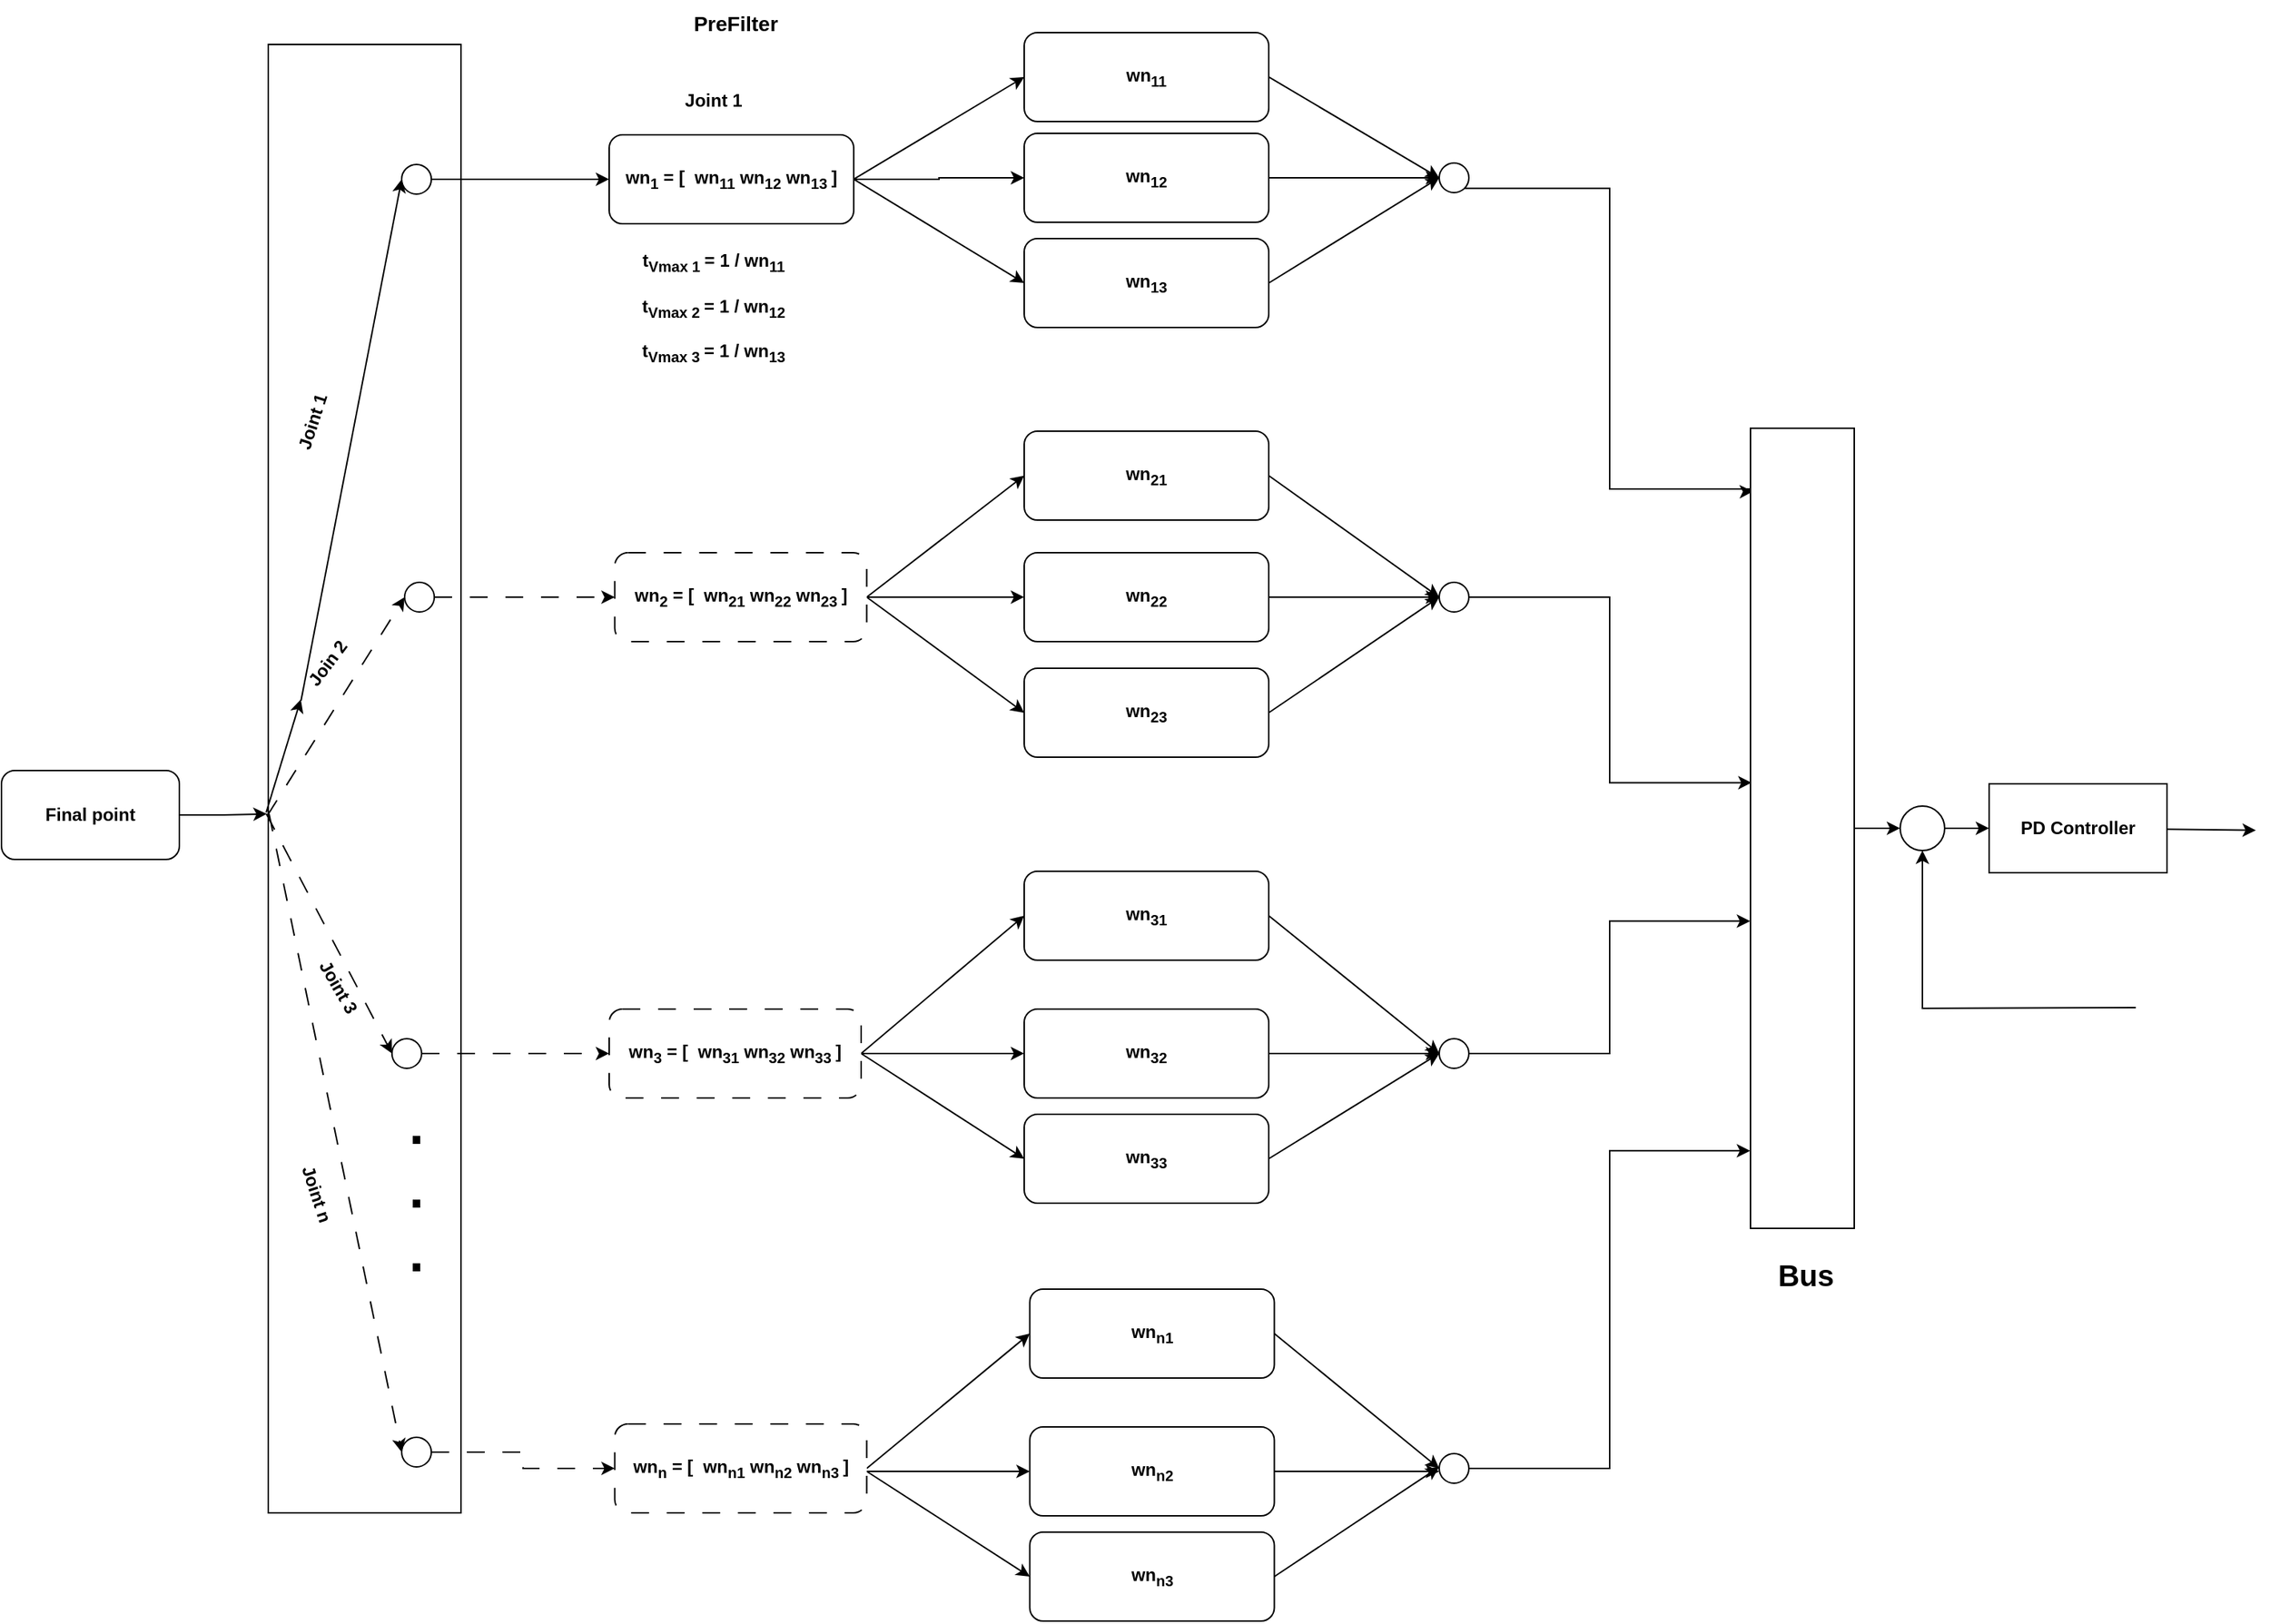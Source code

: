 <mxfile version="28.0.6">
  <diagram name="Page-1" id="R90nyv3Rz4XIFROkiVHW">
    <mxGraphModel dx="2194" dy="1491" grid="1" gridSize="10" guides="1" tooltips="1" connect="1" arrows="1" fold="1" page="1" pageScale="1" pageWidth="1600" pageHeight="1200" math="0" shadow="0">
      <root>
        <mxCell id="0" />
        <mxCell id="1" parent="0" />
        <mxCell id="VEcleJbjVKj4uxB_E78X-13" style="rounded=0;orthogonalLoop=1;jettySize=auto;html=1;exitX=1;exitY=0.5;exitDx=0;exitDy=0;entryX=0;entryY=0.5;entryDx=0;entryDy=0;" edge="1" parent="1" source="3E_d9uGPmS8snrze4PGS-16" target="VEcleJbjVKj4uxB_E78X-3">
          <mxGeometry relative="1" as="geometry" />
        </mxCell>
        <mxCell id="VEcleJbjVKj4uxB_E78X-14" style="edgeStyle=orthogonalEdgeStyle;rounded=0;orthogonalLoop=1;jettySize=auto;html=1;exitX=1;exitY=0.5;exitDx=0;exitDy=0;entryX=0;entryY=0.5;entryDx=0;entryDy=0;" edge="1" parent="1" source="3E_d9uGPmS8snrze4PGS-16" target="VEcleJbjVKj4uxB_E78X-4">
          <mxGeometry relative="1" as="geometry" />
        </mxCell>
        <mxCell id="VEcleJbjVKj4uxB_E78X-15" style="rounded=0;orthogonalLoop=1;jettySize=auto;html=1;exitX=1;exitY=0.5;exitDx=0;exitDy=0;entryX=0;entryY=0.5;entryDx=0;entryDy=0;" edge="1" parent="1" source="3E_d9uGPmS8snrze4PGS-16" target="VEcleJbjVKj4uxB_E78X-5">
          <mxGeometry relative="1" as="geometry" />
        </mxCell>
        <mxCell id="3E_d9uGPmS8snrze4PGS-16" value="wn&lt;sub&gt;1&lt;/sub&gt; = [&amp;nbsp; wn&lt;sub&gt;11&lt;/sub&gt; wn&lt;sub&gt;12&lt;/sub&gt;&amp;nbsp;wn&lt;sub&gt;13&amp;nbsp;&lt;/sub&gt;]" style="rounded=1;whiteSpace=wrap;html=1;shadow=0;fontStyle=1" parent="1" vertex="1">
          <mxGeometry x="430" y="90.98" width="165" height="60" as="geometry" />
        </mxCell>
        <mxCell id="3E_d9uGPmS8snrze4PGS-25" value="Final point" style="rounded=1;whiteSpace=wrap;html=1;shadow=0;fontStyle=1" parent="1" vertex="1">
          <mxGeometry x="20" y="519.99" width="120" height="60" as="geometry" />
        </mxCell>
        <mxCell id="3E_d9uGPmS8snrze4PGS-33" value="" style="rounded=0;orthogonalLoop=1;jettySize=auto;html=1;fontStyle=1" parent="1" source="3E_d9uGPmS8snrze4PGS-29" target="3E_d9uGPmS8snrze4PGS-32" edge="1">
          <mxGeometry relative="1" as="geometry" />
        </mxCell>
        <mxCell id="3E_d9uGPmS8snrze4PGS-29" value="" style="ellipse;whiteSpace=wrap;html=1;fontStyle=1" parent="1" vertex="1">
          <mxGeometry x="1301" y="543.99" width="30" height="30" as="geometry" />
        </mxCell>
        <mxCell id="3E_d9uGPmS8snrze4PGS-35" value="" style="rounded=0;orthogonalLoop=1;jettySize=auto;html=1;fontStyle=1" parent="1" source="3E_d9uGPmS8snrze4PGS-32" edge="1">
          <mxGeometry relative="1" as="geometry">
            <mxPoint x="1541" y="560.323" as="targetPoint" />
          </mxGeometry>
        </mxCell>
        <mxCell id="VEcleJbjVKj4uxB_E78X-68" style="edgeStyle=orthogonalEdgeStyle;rounded=0;orthogonalLoop=1;jettySize=auto;html=1;entryX=0.5;entryY=1;entryDx=0;entryDy=0;" edge="1" parent="1" target="3E_d9uGPmS8snrze4PGS-29">
          <mxGeometry relative="1" as="geometry">
            <mxPoint x="1460" y="680" as="sourcePoint" />
          </mxGeometry>
        </mxCell>
        <mxCell id="3E_d9uGPmS8snrze4PGS-32" value="PD Controller" style="whiteSpace=wrap;html=1;fontStyle=1" parent="1" vertex="1">
          <mxGeometry x="1361" y="528.99" width="120" height="60" as="geometry" />
        </mxCell>
        <mxCell id="VEcleJbjVKj4uxB_E78X-16" style="rounded=0;orthogonalLoop=1;jettySize=auto;html=1;exitX=1;exitY=0.5;exitDx=0;exitDy=0;entryX=0;entryY=0.5;entryDx=0;entryDy=0;" edge="1" parent="1" source="GmHCTYgidwJcOvD8zUk5-22" target="VEcleJbjVKj4uxB_E78X-6">
          <mxGeometry relative="1" as="geometry" />
        </mxCell>
        <mxCell id="VEcleJbjVKj4uxB_E78X-17" style="edgeStyle=orthogonalEdgeStyle;rounded=0;orthogonalLoop=1;jettySize=auto;html=1;exitX=1;exitY=0.5;exitDx=0;exitDy=0;entryX=0;entryY=0.5;entryDx=0;entryDy=0;" edge="1" parent="1" source="GmHCTYgidwJcOvD8zUk5-22" target="VEcleJbjVKj4uxB_E78X-7">
          <mxGeometry relative="1" as="geometry" />
        </mxCell>
        <mxCell id="VEcleJbjVKj4uxB_E78X-18" style="rounded=0;orthogonalLoop=1;jettySize=auto;html=1;exitX=1;exitY=0.5;exitDx=0;exitDy=0;entryX=0;entryY=0.5;entryDx=0;entryDy=0;" edge="1" parent="1" source="GmHCTYgidwJcOvD8zUk5-22" target="VEcleJbjVKj4uxB_E78X-8">
          <mxGeometry relative="1" as="geometry" />
        </mxCell>
        <mxCell id="GmHCTYgidwJcOvD8zUk5-22" value="wn&lt;sub&gt;2&lt;/sub&gt; = [&amp;nbsp; wn&lt;sub&gt;21&lt;/sub&gt;&amp;nbsp;wn&lt;sub&gt;22&lt;/sub&gt;&amp;nbsp;wn&lt;sub&gt;23&amp;nbsp;&lt;/sub&gt;]" style="rounded=1;whiteSpace=wrap;html=1;shadow=0;dashed=1;dashPattern=12 12;fontStyle=1" parent="1" vertex="1">
          <mxGeometry x="433.75" y="373" width="170" height="60" as="geometry" />
        </mxCell>
        <mxCell id="VEcleJbjVKj4uxB_E78X-19" style="rounded=0;orthogonalLoop=1;jettySize=auto;html=1;exitX=1;exitY=0.5;exitDx=0;exitDy=0;entryX=0;entryY=0.5;entryDx=0;entryDy=0;" edge="1" parent="1" source="1lQt2iCKs8pIlGNOvXYT-6" target="VEcleJbjVKj4uxB_E78X-9">
          <mxGeometry relative="1" as="geometry" />
        </mxCell>
        <mxCell id="VEcleJbjVKj4uxB_E78X-20" style="rounded=0;orthogonalLoop=1;jettySize=auto;html=1;exitX=1;exitY=0.5;exitDx=0;exitDy=0;entryX=0;entryY=0.5;entryDx=0;entryDy=0;" edge="1" parent="1" source="1lQt2iCKs8pIlGNOvXYT-6" target="VEcleJbjVKj4uxB_E78X-10">
          <mxGeometry relative="1" as="geometry" />
        </mxCell>
        <mxCell id="VEcleJbjVKj4uxB_E78X-21" style="rounded=0;orthogonalLoop=1;jettySize=auto;html=1;exitX=1;exitY=0.5;exitDx=0;exitDy=0;entryX=0;entryY=0.5;entryDx=0;entryDy=0;" edge="1" parent="1" source="1lQt2iCKs8pIlGNOvXYT-6" target="VEcleJbjVKj4uxB_E78X-11">
          <mxGeometry relative="1" as="geometry" />
        </mxCell>
        <mxCell id="1lQt2iCKs8pIlGNOvXYT-6" value="wn&lt;sub&gt;3&lt;/sub&gt; = [&amp;nbsp; wn&lt;sub&gt;31&lt;/sub&gt;&amp;nbsp;wn&lt;sub&gt;32&lt;/sub&gt;&amp;nbsp;wn&lt;sub&gt;33&amp;nbsp;&lt;/sub&gt;]" style="rounded=1;whiteSpace=wrap;html=1;shadow=0;dashed=1;dashPattern=12 12;fontStyle=1;spacing=0;" parent="1" vertex="1">
          <mxGeometry x="430" y="680.99" width="170" height="60" as="geometry" />
        </mxCell>
        <mxCell id="rxIv7JKoTVmc35k2_a1N-99" value="&lt;b&gt;&lt;font style=&quot;font-size: 14px;&quot;&gt;Bus&lt;/font&gt;&lt;/b&gt;" style="text;html=1;align=center;verticalAlign=middle;resizable=0;points=[];autosize=1;strokeColor=none;fillColor=none;" parent="1" vertex="1">
          <mxGeometry x="240" y="192" width="50" height="30" as="geometry" />
        </mxCell>
        <mxCell id="rxIv7JKoTVmc35k2_a1N-78" value="" style="rounded=0;whiteSpace=wrap;html=1;container=0;" parent="1" vertex="1">
          <mxGeometry x="200" y="30" width="130" height="991" as="geometry" />
        </mxCell>
        <mxCell id="B_tfwksmqr3Z3jyx1dYL-7" style="edgeStyle=orthogonalEdgeStyle;rounded=0;orthogonalLoop=1;jettySize=auto;html=1;exitX=1;exitY=0.5;exitDx=0;exitDy=0;" parent="1" source="rxIv7JKoTVmc35k2_a1N-79" target="3E_d9uGPmS8snrze4PGS-16" edge="1">
          <mxGeometry relative="1" as="geometry" />
        </mxCell>
        <mxCell id="rxIv7JKoTVmc35k2_a1N-79" value="" style="ellipse;whiteSpace=wrap;html=1;aspect=fixed;container=0;" parent="1" vertex="1">
          <mxGeometry x="290" y="110.98" width="20" height="20" as="geometry" />
        </mxCell>
        <mxCell id="B_tfwksmqr3Z3jyx1dYL-8" style="edgeStyle=orthogonalEdgeStyle;rounded=0;orthogonalLoop=1;jettySize=auto;html=1;exitX=1;exitY=0.5;exitDx=0;exitDy=0;dashed=1;dashPattern=12 12;" parent="1" source="rxIv7JKoTVmc35k2_a1N-80" target="GmHCTYgidwJcOvD8zUk5-22" edge="1">
          <mxGeometry relative="1" as="geometry" />
        </mxCell>
        <mxCell id="rxIv7JKoTVmc35k2_a1N-80" value="" style="ellipse;whiteSpace=wrap;html=1;aspect=fixed;container=0;" parent="1" vertex="1">
          <mxGeometry x="292" y="393" width="20" height="20" as="geometry" />
        </mxCell>
        <mxCell id="B_tfwksmqr3Z3jyx1dYL-9" style="edgeStyle=orthogonalEdgeStyle;rounded=0;orthogonalLoop=1;jettySize=auto;html=1;exitX=1;exitY=0.5;exitDx=0;exitDy=0;entryX=0;entryY=0.5;entryDx=0;entryDy=0;dashed=1;dashPattern=12 12;" parent="1" source="rxIv7JKoTVmc35k2_a1N-81" target="1lQt2iCKs8pIlGNOvXYT-6" edge="1">
          <mxGeometry relative="1" as="geometry" />
        </mxCell>
        <mxCell id="rxIv7JKoTVmc35k2_a1N-81" value="" style="ellipse;whiteSpace=wrap;html=1;aspect=fixed;container=0;" parent="1" vertex="1">
          <mxGeometry x="283.45" y="700.99" width="20" height="20" as="geometry" />
        </mxCell>
        <mxCell id="B_tfwksmqr3Z3jyx1dYL-10" style="edgeStyle=orthogonalEdgeStyle;rounded=0;orthogonalLoop=1;jettySize=auto;html=1;exitX=1;exitY=0.5;exitDx=0;exitDy=0;entryX=0;entryY=0.5;entryDx=0;entryDy=0;dashed=1;dashPattern=12 12;" parent="1" source="B_tfwksmqr3Z3jyx1dYL-6" target="B_tfwksmqr3Z3jyx1dYL-4" edge="1">
          <mxGeometry relative="1" as="geometry" />
        </mxCell>
        <mxCell id="B_tfwksmqr3Z3jyx1dYL-6" value="" style="ellipse;whiteSpace=wrap;html=1;aspect=fixed;container=0;" parent="1" vertex="1">
          <mxGeometry x="290" y="970" width="20" height="20" as="geometry" />
        </mxCell>
        <mxCell id="B_tfwksmqr3Z3jyx1dYL-11" style="edgeStyle=orthogonalEdgeStyle;rounded=0;orthogonalLoop=1;jettySize=auto;html=1;exitX=1;exitY=0.5;exitDx=0;exitDy=0;entryX=-0.008;entryY=0.524;entryDx=0;entryDy=0;entryPerimeter=0;" parent="1" source="3E_d9uGPmS8snrze4PGS-25" target="rxIv7JKoTVmc35k2_a1N-78" edge="1">
          <mxGeometry relative="1" as="geometry" />
        </mxCell>
        <mxCell id="B_tfwksmqr3Z3jyx1dYL-14" style="rounded=0;orthogonalLoop=1;jettySize=auto;html=1;exitX=-0.011;exitY=0.523;exitDx=0;exitDy=0;entryX=0;entryY=0.5;entryDx=0;entryDy=0;exitPerimeter=0;" parent="1" source="B_tfwksmqr3Z3jyx1dYL-32" target="rxIv7JKoTVmc35k2_a1N-79" edge="1">
          <mxGeometry relative="1" as="geometry" />
        </mxCell>
        <mxCell id="B_tfwksmqr3Z3jyx1dYL-15" style="rounded=0;orthogonalLoop=1;jettySize=auto;html=1;exitX=-0.004;exitY=0.525;exitDx=0;exitDy=0;entryX=0;entryY=0.5;entryDx=0;entryDy=0;exitPerimeter=0;dashed=1;dashPattern=12 12;" parent="1" source="rxIv7JKoTVmc35k2_a1N-78" target="rxIv7JKoTVmc35k2_a1N-80" edge="1">
          <mxGeometry relative="1" as="geometry" />
        </mxCell>
        <mxCell id="B_tfwksmqr3Z3jyx1dYL-16" style="rounded=0;orthogonalLoop=1;jettySize=auto;html=1;exitX=-0.01;exitY=0.524;exitDx=0;exitDy=0;entryX=0;entryY=0.5;entryDx=0;entryDy=0;exitPerimeter=0;dashed=1;dashPattern=12 12;" parent="1" source="rxIv7JKoTVmc35k2_a1N-78" target="rxIv7JKoTVmc35k2_a1N-81" edge="1">
          <mxGeometry relative="1" as="geometry" />
        </mxCell>
        <mxCell id="B_tfwksmqr3Z3jyx1dYL-18" style="rounded=0;orthogonalLoop=1;jettySize=auto;html=1;exitX=0.004;exitY=0.524;exitDx=0;exitDy=0;entryX=0;entryY=0.5;entryDx=0;entryDy=0;exitPerimeter=0;dashed=1;dashPattern=12 12;" parent="1" source="rxIv7JKoTVmc35k2_a1N-78" target="B_tfwksmqr3Z3jyx1dYL-6" edge="1">
          <mxGeometry relative="1" as="geometry" />
        </mxCell>
        <mxCell id="B_tfwksmqr3Z3jyx1dYL-19" value="&lt;font&gt;.&lt;/font&gt;&lt;div&gt;&lt;font&gt;.&lt;/font&gt;&lt;/div&gt;&lt;div&gt;&lt;font&gt;.&lt;/font&gt;&lt;/div&gt;" style="text;html=1;align=center;verticalAlign=middle;whiteSpace=wrap;rounded=0;fontStyle=1;fontSize=36;" parent="1" vertex="1">
          <mxGeometry x="270" y="787" width="60" height="30" as="geometry" />
        </mxCell>
        <mxCell id="B_tfwksmqr3Z3jyx1dYL-20" value="Joint 1" style="text;html=1;align=center;verticalAlign=middle;resizable=0;points=[];autosize=1;strokeColor=none;fillColor=none;rotation=288;fontStyle=1" parent="1" vertex="1">
          <mxGeometry x="200" y="270" width="60" height="30" as="geometry" />
        </mxCell>
        <mxCell id="B_tfwksmqr3Z3jyx1dYL-36" value="Joint 3" style="text;html=1;align=center;verticalAlign=middle;resizable=0;points=[];autosize=1;strokeColor=none;fillColor=none;rotation=60;fontStyle=1" parent="1" vertex="1">
          <mxGeometry x="217.043" y="650.979" width="60" height="30" as="geometry" />
        </mxCell>
        <mxCell id="B_tfwksmqr3Z3jyx1dYL-37" value="Joint n" style="text;html=1;align=center;verticalAlign=middle;resizable=0;points=[];autosize=1;strokeColor=none;fillColor=none;rotation=72;fontStyle=1" parent="1" vertex="1">
          <mxGeometry x="202.453" y="790.988" width="60" height="30" as="geometry" />
        </mxCell>
        <mxCell id="B_tfwksmqr3Z3jyx1dYL-47" value="&lt;font style=&quot;font-size: 14px;&quot;&gt;&lt;b style=&quot;&quot;&gt;PreFilter&lt;/b&gt;&lt;/font&gt;" style="text;html=1;align=center;verticalAlign=middle;resizable=0;points=[];autosize=1;strokeColor=none;fillColor=none;" parent="1" vertex="1">
          <mxGeometry x="475" y="0.98" width="80" height="30" as="geometry" />
        </mxCell>
        <mxCell id="364qTndSAmlMqb1oK363-6" value="&lt;font style=&quot;font-size: 22px;&quot;&gt;&lt;b&gt;X&lt;/b&gt;&lt;/font&gt;" style="text;html=1;align=center;verticalAlign=middle;whiteSpace=wrap;rounded=0;" parent="1" vertex="1">
          <mxGeometry x="1206.75" y="478.01" width="60" height="30" as="geometry" />
        </mxCell>
        <mxCell id="VEcleJbjVKj4uxB_E78X-2" value="&lt;b&gt;Joint 1&lt;/b&gt;" style="text;html=1;align=center;verticalAlign=middle;resizable=0;points=[];autosize=1;strokeColor=none;fillColor=none;" vertex="1" parent="1">
          <mxGeometry x="470" y="52.98" width="60" height="30" as="geometry" />
        </mxCell>
        <mxCell id="VEcleJbjVKj4uxB_E78X-36" style="rounded=0;orthogonalLoop=1;jettySize=auto;html=1;exitX=1;exitY=0.5;exitDx=0;exitDy=0;entryX=0;entryY=0.5;entryDx=0;entryDy=0;" edge="1" parent="1" source="VEcleJbjVKj4uxB_E78X-3" target="VEcleJbjVKj4uxB_E78X-32">
          <mxGeometry relative="1" as="geometry" />
        </mxCell>
        <mxCell id="VEcleJbjVKj4uxB_E78X-3" value="wn&lt;sub&gt;11&lt;/sub&gt;" style="rounded=1;whiteSpace=wrap;html=1;shadow=0;fontStyle=1" vertex="1" parent="1">
          <mxGeometry x="710" y="21.98" width="165" height="60" as="geometry" />
        </mxCell>
        <mxCell id="VEcleJbjVKj4uxB_E78X-37" style="rounded=0;orthogonalLoop=1;jettySize=auto;html=1;exitX=1;exitY=0.5;exitDx=0;exitDy=0;entryX=0;entryY=0.5;entryDx=0;entryDy=0;" edge="1" parent="1" source="VEcleJbjVKj4uxB_E78X-4" target="VEcleJbjVKj4uxB_E78X-32">
          <mxGeometry relative="1" as="geometry" />
        </mxCell>
        <mxCell id="VEcleJbjVKj4uxB_E78X-4" value="wn&lt;sub&gt;12&lt;/sub&gt;" style="rounded=1;whiteSpace=wrap;html=1;shadow=0;fontStyle=1" vertex="1" parent="1">
          <mxGeometry x="710" y="90.0" width="165" height="60" as="geometry" />
        </mxCell>
        <mxCell id="VEcleJbjVKj4uxB_E78X-39" style="rounded=0;orthogonalLoop=1;jettySize=auto;html=1;exitX=1;exitY=0.5;exitDx=0;exitDy=0;entryX=0;entryY=0.5;entryDx=0;entryDy=0;" edge="1" parent="1" source="VEcleJbjVKj4uxB_E78X-5" target="VEcleJbjVKj4uxB_E78X-32">
          <mxGeometry relative="1" as="geometry" />
        </mxCell>
        <mxCell id="VEcleJbjVKj4uxB_E78X-5" value="wn&lt;sub&gt;13&lt;/sub&gt;" style="rounded=1;whiteSpace=wrap;html=1;shadow=0;fontStyle=1" vertex="1" parent="1">
          <mxGeometry x="710" y="160.99" width="165" height="60" as="geometry" />
        </mxCell>
        <mxCell id="VEcleJbjVKj4uxB_E78X-40" style="rounded=0;orthogonalLoop=1;jettySize=auto;html=1;exitX=1;exitY=0.5;exitDx=0;exitDy=0;entryX=0;entryY=0.5;entryDx=0;entryDy=0;" edge="1" parent="1" source="VEcleJbjVKj4uxB_E78X-6" target="VEcleJbjVKj4uxB_E78X-33">
          <mxGeometry relative="1" as="geometry" />
        </mxCell>
        <mxCell id="VEcleJbjVKj4uxB_E78X-6" value="wn&lt;sub&gt;21&lt;/sub&gt;" style="rounded=1;whiteSpace=wrap;html=1;shadow=0;fontStyle=1" vertex="1" parent="1">
          <mxGeometry x="710" y="290.99" width="165" height="60" as="geometry" />
        </mxCell>
        <mxCell id="VEcleJbjVKj4uxB_E78X-41" style="rounded=0;orthogonalLoop=1;jettySize=auto;html=1;exitX=1;exitY=0.5;exitDx=0;exitDy=0;entryX=0;entryY=0.5;entryDx=0;entryDy=0;" edge="1" parent="1" source="VEcleJbjVKj4uxB_E78X-7" target="VEcleJbjVKj4uxB_E78X-33">
          <mxGeometry relative="1" as="geometry" />
        </mxCell>
        <mxCell id="VEcleJbjVKj4uxB_E78X-7" value="wn&lt;sub&gt;22&lt;/sub&gt;" style="rounded=1;whiteSpace=wrap;html=1;shadow=0;fontStyle=1" vertex="1" parent="1">
          <mxGeometry x="710" y="372.99" width="165" height="60" as="geometry" />
        </mxCell>
        <mxCell id="VEcleJbjVKj4uxB_E78X-42" style="rounded=0;orthogonalLoop=1;jettySize=auto;html=1;exitX=1;exitY=0.5;exitDx=0;exitDy=0;entryX=0;entryY=0.5;entryDx=0;entryDy=0;" edge="1" parent="1" source="VEcleJbjVKj4uxB_E78X-8" target="VEcleJbjVKj4uxB_E78X-33">
          <mxGeometry relative="1" as="geometry" />
        </mxCell>
        <mxCell id="VEcleJbjVKj4uxB_E78X-8" value="wn&lt;sub&gt;23&lt;/sub&gt;" style="rounded=1;whiteSpace=wrap;html=1;shadow=0;fontStyle=1" vertex="1" parent="1">
          <mxGeometry x="710" y="450.99" width="165" height="60" as="geometry" />
        </mxCell>
        <mxCell id="VEcleJbjVKj4uxB_E78X-44" style="rounded=0;orthogonalLoop=1;jettySize=auto;html=1;exitX=1;exitY=0.5;exitDx=0;exitDy=0;entryX=0;entryY=0.5;entryDx=0;entryDy=0;" edge="1" parent="1" source="VEcleJbjVKj4uxB_E78X-9" target="VEcleJbjVKj4uxB_E78X-34">
          <mxGeometry relative="1" as="geometry" />
        </mxCell>
        <mxCell id="VEcleJbjVKj4uxB_E78X-9" value="wn&lt;sub&gt;31&lt;/sub&gt;" style="rounded=1;whiteSpace=wrap;html=1;shadow=0;fontStyle=1" vertex="1" parent="1">
          <mxGeometry x="710" y="587.99" width="165" height="60" as="geometry" />
        </mxCell>
        <mxCell id="VEcleJbjVKj4uxB_E78X-45" style="rounded=0;orthogonalLoop=1;jettySize=auto;html=1;exitX=1;exitY=0.5;exitDx=0;exitDy=0;entryX=0;entryY=0.5;entryDx=0;entryDy=0;" edge="1" parent="1" source="VEcleJbjVKj4uxB_E78X-10" target="VEcleJbjVKj4uxB_E78X-34">
          <mxGeometry relative="1" as="geometry" />
        </mxCell>
        <mxCell id="VEcleJbjVKj4uxB_E78X-10" value="wn&lt;sub&gt;32&lt;/sub&gt;" style="rounded=1;whiteSpace=wrap;html=1;shadow=0;fontStyle=1" vertex="1" parent="1">
          <mxGeometry x="710" y="680.99" width="165" height="60" as="geometry" />
        </mxCell>
        <mxCell id="VEcleJbjVKj4uxB_E78X-46" style="rounded=0;orthogonalLoop=1;jettySize=auto;html=1;exitX=1;exitY=0.5;exitDx=0;exitDy=0;entryX=0;entryY=0.5;entryDx=0;entryDy=0;" edge="1" parent="1" source="VEcleJbjVKj4uxB_E78X-11" target="VEcleJbjVKj4uxB_E78X-34">
          <mxGeometry relative="1" as="geometry" />
        </mxCell>
        <mxCell id="VEcleJbjVKj4uxB_E78X-11" value="wn&lt;sub&gt;33&lt;/sub&gt;" style="rounded=1;whiteSpace=wrap;html=1;shadow=0;fontStyle=1" vertex="1" parent="1">
          <mxGeometry x="710" y="752" width="165" height="60" as="geometry" />
        </mxCell>
        <mxCell id="VEcleJbjVKj4uxB_E78X-22" style="rounded=0;orthogonalLoop=1;jettySize=auto;html=1;exitX=1;exitY=0.5;exitDx=0;exitDy=0;entryX=0;entryY=0.5;entryDx=0;entryDy=0;" edge="1" parent="1" target="VEcleJbjVKj4uxB_E78X-25" source="B_tfwksmqr3Z3jyx1dYL-4">
          <mxGeometry relative="1" as="geometry">
            <mxPoint x="603.75" y="993.01" as="sourcePoint" />
          </mxGeometry>
        </mxCell>
        <mxCell id="VEcleJbjVKj4uxB_E78X-23" style="rounded=0;orthogonalLoop=1;jettySize=auto;html=1;exitX=1;exitY=0.5;exitDx=0;exitDy=0;entryX=0;entryY=0.5;entryDx=0;entryDy=0;" edge="1" parent="1" target="VEcleJbjVKj4uxB_E78X-26">
          <mxGeometry relative="1" as="geometry">
            <mxPoint x="603.75" y="993.01" as="sourcePoint" />
          </mxGeometry>
        </mxCell>
        <mxCell id="VEcleJbjVKj4uxB_E78X-24" style="rounded=0;orthogonalLoop=1;jettySize=auto;html=1;exitX=1;exitY=0.5;exitDx=0;exitDy=0;entryX=0;entryY=0.5;entryDx=0;entryDy=0;" edge="1" parent="1" target="VEcleJbjVKj4uxB_E78X-27">
          <mxGeometry relative="1" as="geometry">
            <mxPoint x="603.75" y="993.01" as="sourcePoint" />
          </mxGeometry>
        </mxCell>
        <mxCell id="VEcleJbjVKj4uxB_E78X-47" style="rounded=0;orthogonalLoop=1;jettySize=auto;html=1;exitX=1;exitY=0.5;exitDx=0;exitDy=0;entryX=0;entryY=0.5;entryDx=0;entryDy=0;" edge="1" parent="1" source="VEcleJbjVKj4uxB_E78X-25" target="VEcleJbjVKj4uxB_E78X-35">
          <mxGeometry relative="1" as="geometry" />
        </mxCell>
        <mxCell id="VEcleJbjVKj4uxB_E78X-25" value="wn&lt;sub&gt;n1&lt;/sub&gt;" style="rounded=1;whiteSpace=wrap;html=1;shadow=0;fontStyle=1" vertex="1" parent="1">
          <mxGeometry x="713.75" y="870" width="165" height="60" as="geometry" />
        </mxCell>
        <mxCell id="VEcleJbjVKj4uxB_E78X-48" style="rounded=0;orthogonalLoop=1;jettySize=auto;html=1;exitX=1;exitY=0.5;exitDx=0;exitDy=0;" edge="1" parent="1" source="VEcleJbjVKj4uxB_E78X-26">
          <mxGeometry relative="1" as="geometry">
            <mxPoint x="990" y="993" as="targetPoint" />
          </mxGeometry>
        </mxCell>
        <mxCell id="VEcleJbjVKj4uxB_E78X-26" value="wn&lt;sub&gt;n2&lt;/sub&gt;" style="rounded=1;whiteSpace=wrap;html=1;shadow=0;fontStyle=1" vertex="1" parent="1">
          <mxGeometry x="713.75" y="963" width="165" height="60" as="geometry" />
        </mxCell>
        <mxCell id="VEcleJbjVKj4uxB_E78X-49" style="rounded=0;orthogonalLoop=1;jettySize=auto;html=1;exitX=1;exitY=0.5;exitDx=0;exitDy=0;" edge="1" parent="1" source="VEcleJbjVKj4uxB_E78X-27">
          <mxGeometry relative="1" as="geometry">
            <mxPoint x="990" y="990" as="targetPoint" />
          </mxGeometry>
        </mxCell>
        <mxCell id="VEcleJbjVKj4uxB_E78X-27" value="wn&lt;sub&gt;n3&lt;/sub&gt;" style="rounded=1;whiteSpace=wrap;html=1;shadow=0;fontStyle=1" vertex="1" parent="1">
          <mxGeometry x="713.75" y="1034.01" width="165" height="60" as="geometry" />
        </mxCell>
        <mxCell id="VEcleJbjVKj4uxB_E78X-28" value="" style="rounded=0;orthogonalLoop=1;jettySize=auto;html=1;exitX=1;exitY=0.5;exitDx=0;exitDy=0;entryX=0;entryY=0.5;entryDx=0;entryDy=0;" edge="1" parent="1" target="B_tfwksmqr3Z3jyx1dYL-4">
          <mxGeometry relative="1" as="geometry">
            <mxPoint x="603.75" y="993.01" as="sourcePoint" />
            <mxPoint x="714" y="900" as="targetPoint" />
          </mxGeometry>
        </mxCell>
        <mxCell id="B_tfwksmqr3Z3jyx1dYL-4" value="wn&lt;sub&gt;n&lt;/sub&gt; = [&amp;nbsp; wn&lt;sub&gt;n1&lt;/sub&gt;&amp;nbsp;wn&lt;sub&gt;n2&lt;/sub&gt;&amp;nbsp;wn&lt;sub&gt;n3&amp;nbsp;&lt;/sub&gt;]" style="rounded=1;whiteSpace=wrap;html=1;shadow=0;dashed=1;dashPattern=12 12;fontStyle=1;spacing=0;" parent="1" vertex="1">
          <mxGeometry x="433.75" y="960.99" width="170" height="60" as="geometry" />
        </mxCell>
        <mxCell id="VEcleJbjVKj4uxB_E78X-29" value="&lt;b&gt;t&lt;sub&gt;Vmax 1 &lt;/sub&gt;= 1 / wn&lt;sub&gt;11&lt;/sub&gt;&lt;/b&gt;" style="text;html=1;align=center;verticalAlign=middle;resizable=0;points=[];autosize=1;strokeColor=none;fillColor=none;" vertex="1" parent="1">
          <mxGeometry x="440" y="162" width="120" height="30" as="geometry" />
        </mxCell>
        <mxCell id="VEcleJbjVKj4uxB_E78X-30" value="&lt;b&gt;t&lt;sub&gt;Vmax 2&amp;nbsp;&lt;/sub&gt;= 1 / wn&lt;sub&gt;12&lt;/sub&gt;&lt;/b&gt;" style="text;html=1;align=center;verticalAlign=middle;resizable=0;points=[];autosize=1;strokeColor=none;fillColor=none;" vertex="1" parent="1">
          <mxGeometry x="440" y="193" width="120" height="30" as="geometry" />
        </mxCell>
        <mxCell id="VEcleJbjVKj4uxB_E78X-31" value="&lt;b&gt;t&lt;sub&gt;Vmax 3&amp;nbsp;&lt;/sub&gt;= 1 / wn&lt;sub&gt;13&lt;/sub&gt;&lt;/b&gt;" style="text;html=1;align=center;verticalAlign=middle;resizable=0;points=[];autosize=1;strokeColor=none;fillColor=none;" vertex="1" parent="1">
          <mxGeometry x="440" y="223" width="120" height="30" as="geometry" />
        </mxCell>
        <mxCell id="VEcleJbjVKj4uxB_E78X-60" style="edgeStyle=orthogonalEdgeStyle;rounded=0;orthogonalLoop=1;jettySize=auto;html=1;exitX=1;exitY=1;exitDx=0;exitDy=0;entryX=0.025;entryY=0.079;entryDx=0;entryDy=0;entryPerimeter=0;" edge="1" parent="1" source="VEcleJbjVKj4uxB_E78X-32" target="VEcleJbjVKj4uxB_E78X-58">
          <mxGeometry relative="1" as="geometry">
            <Array as="points">
              <mxPoint x="1105" y="127" />
              <mxPoint x="1105" y="330" />
              <mxPoint x="1200" y="330" />
              <mxPoint x="1200" y="332" />
            </Array>
          </mxGeometry>
        </mxCell>
        <mxCell id="VEcleJbjVKj4uxB_E78X-32" value="" style="ellipse;whiteSpace=wrap;html=1;aspect=fixed;container=0;" vertex="1" parent="1">
          <mxGeometry x="990" y="110" width="20" height="20" as="geometry" />
        </mxCell>
        <mxCell id="VEcleJbjVKj4uxB_E78X-33" value="" style="ellipse;whiteSpace=wrap;html=1;aspect=fixed;container=0;" vertex="1" parent="1">
          <mxGeometry x="990" y="392.99" width="20" height="20" as="geometry" />
        </mxCell>
        <mxCell id="VEcleJbjVKj4uxB_E78X-34" value="" style="ellipse;whiteSpace=wrap;html=1;aspect=fixed;container=0;" vertex="1" parent="1">
          <mxGeometry x="990" y="700.99" width="20" height="20" as="geometry" />
        </mxCell>
        <mxCell id="VEcleJbjVKj4uxB_E78X-35" value="" style="ellipse;whiteSpace=wrap;html=1;aspect=fixed;container=0;" vertex="1" parent="1">
          <mxGeometry x="990" y="980.99" width="20" height="20" as="geometry" />
        </mxCell>
        <mxCell id="VEcleJbjVKj4uxB_E78X-64" style="edgeStyle=orthogonalEdgeStyle;rounded=0;orthogonalLoop=1;jettySize=auto;html=1;exitX=1;exitY=0.5;exitDx=0;exitDy=0;entryX=0;entryY=0.5;entryDx=0;entryDy=0;" edge="1" parent="1" source="VEcleJbjVKj4uxB_E78X-58" target="3E_d9uGPmS8snrze4PGS-29">
          <mxGeometry relative="1" as="geometry" />
        </mxCell>
        <mxCell id="VEcleJbjVKj4uxB_E78X-58" value="" style="rounded=0;whiteSpace=wrap;html=1;" vertex="1" parent="1">
          <mxGeometry x="1200" y="289" width="70" height="540" as="geometry" />
        </mxCell>
        <mxCell id="VEcleJbjVKj4uxB_E78X-61" style="edgeStyle=orthogonalEdgeStyle;rounded=0;orthogonalLoop=1;jettySize=auto;html=1;exitX=1;exitY=0.5;exitDx=0;exitDy=0;entryX=0.011;entryY=0.443;entryDx=0;entryDy=0;entryPerimeter=0;" edge="1" parent="1" source="VEcleJbjVKj4uxB_E78X-33" target="VEcleJbjVKj4uxB_E78X-58">
          <mxGeometry relative="1" as="geometry" />
        </mxCell>
        <mxCell id="VEcleJbjVKj4uxB_E78X-62" style="edgeStyle=orthogonalEdgeStyle;rounded=0;orthogonalLoop=1;jettySize=auto;html=1;exitX=1;exitY=0.5;exitDx=0;exitDy=0;entryX=-0.003;entryY=0.616;entryDx=0;entryDy=0;entryPerimeter=0;" edge="1" parent="1" source="VEcleJbjVKj4uxB_E78X-34" target="VEcleJbjVKj4uxB_E78X-58">
          <mxGeometry relative="1" as="geometry" />
        </mxCell>
        <mxCell id="VEcleJbjVKj4uxB_E78X-63" style="edgeStyle=orthogonalEdgeStyle;rounded=0;orthogonalLoop=1;jettySize=auto;html=1;exitX=1;exitY=0.5;exitDx=0;exitDy=0;entryX=-0.003;entryY=0.903;entryDx=0;entryDy=0;entryPerimeter=0;" edge="1" parent="1" source="VEcleJbjVKj4uxB_E78X-35" target="VEcleJbjVKj4uxB_E78X-58">
          <mxGeometry relative="1" as="geometry" />
        </mxCell>
        <mxCell id="VEcleJbjVKj4uxB_E78X-65" value="&lt;b&gt;&lt;font style=&quot;font-size: 20px;&quot;&gt;Bus&lt;/font&gt;&lt;/b&gt;" style="text;html=1;align=center;verticalAlign=middle;resizable=0;points=[];autosize=1;strokeColor=none;fillColor=none;" vertex="1" parent="1">
          <mxGeometry x="1207" y="840" width="60" height="40" as="geometry" />
        </mxCell>
        <mxCell id="VEcleJbjVKj4uxB_E78X-66" value="" style="rounded=0;orthogonalLoop=1;jettySize=auto;html=1;exitX=-0.011;exitY=0.523;exitDx=0;exitDy=0;entryX=0;entryY=0.5;entryDx=0;entryDy=0;exitPerimeter=0;" edge="1" parent="1" source="rxIv7JKoTVmc35k2_a1N-78" target="B_tfwksmqr3Z3jyx1dYL-32">
          <mxGeometry relative="1" as="geometry">
            <mxPoint x="199" y="548" as="sourcePoint" />
            <mxPoint x="290" y="121" as="targetPoint" />
          </mxGeometry>
        </mxCell>
        <mxCell id="B_tfwksmqr3Z3jyx1dYL-32" value="Join 2" style="text;html=1;align=center;verticalAlign=middle;resizable=0;points=[];autosize=1;strokeColor=none;fillColor=none;rotation=307;fontStyle=1" parent="1" vertex="1">
          <mxGeometry x="210.001" y="433.002" width="60" height="30" as="geometry" />
        </mxCell>
      </root>
    </mxGraphModel>
  </diagram>
</mxfile>
